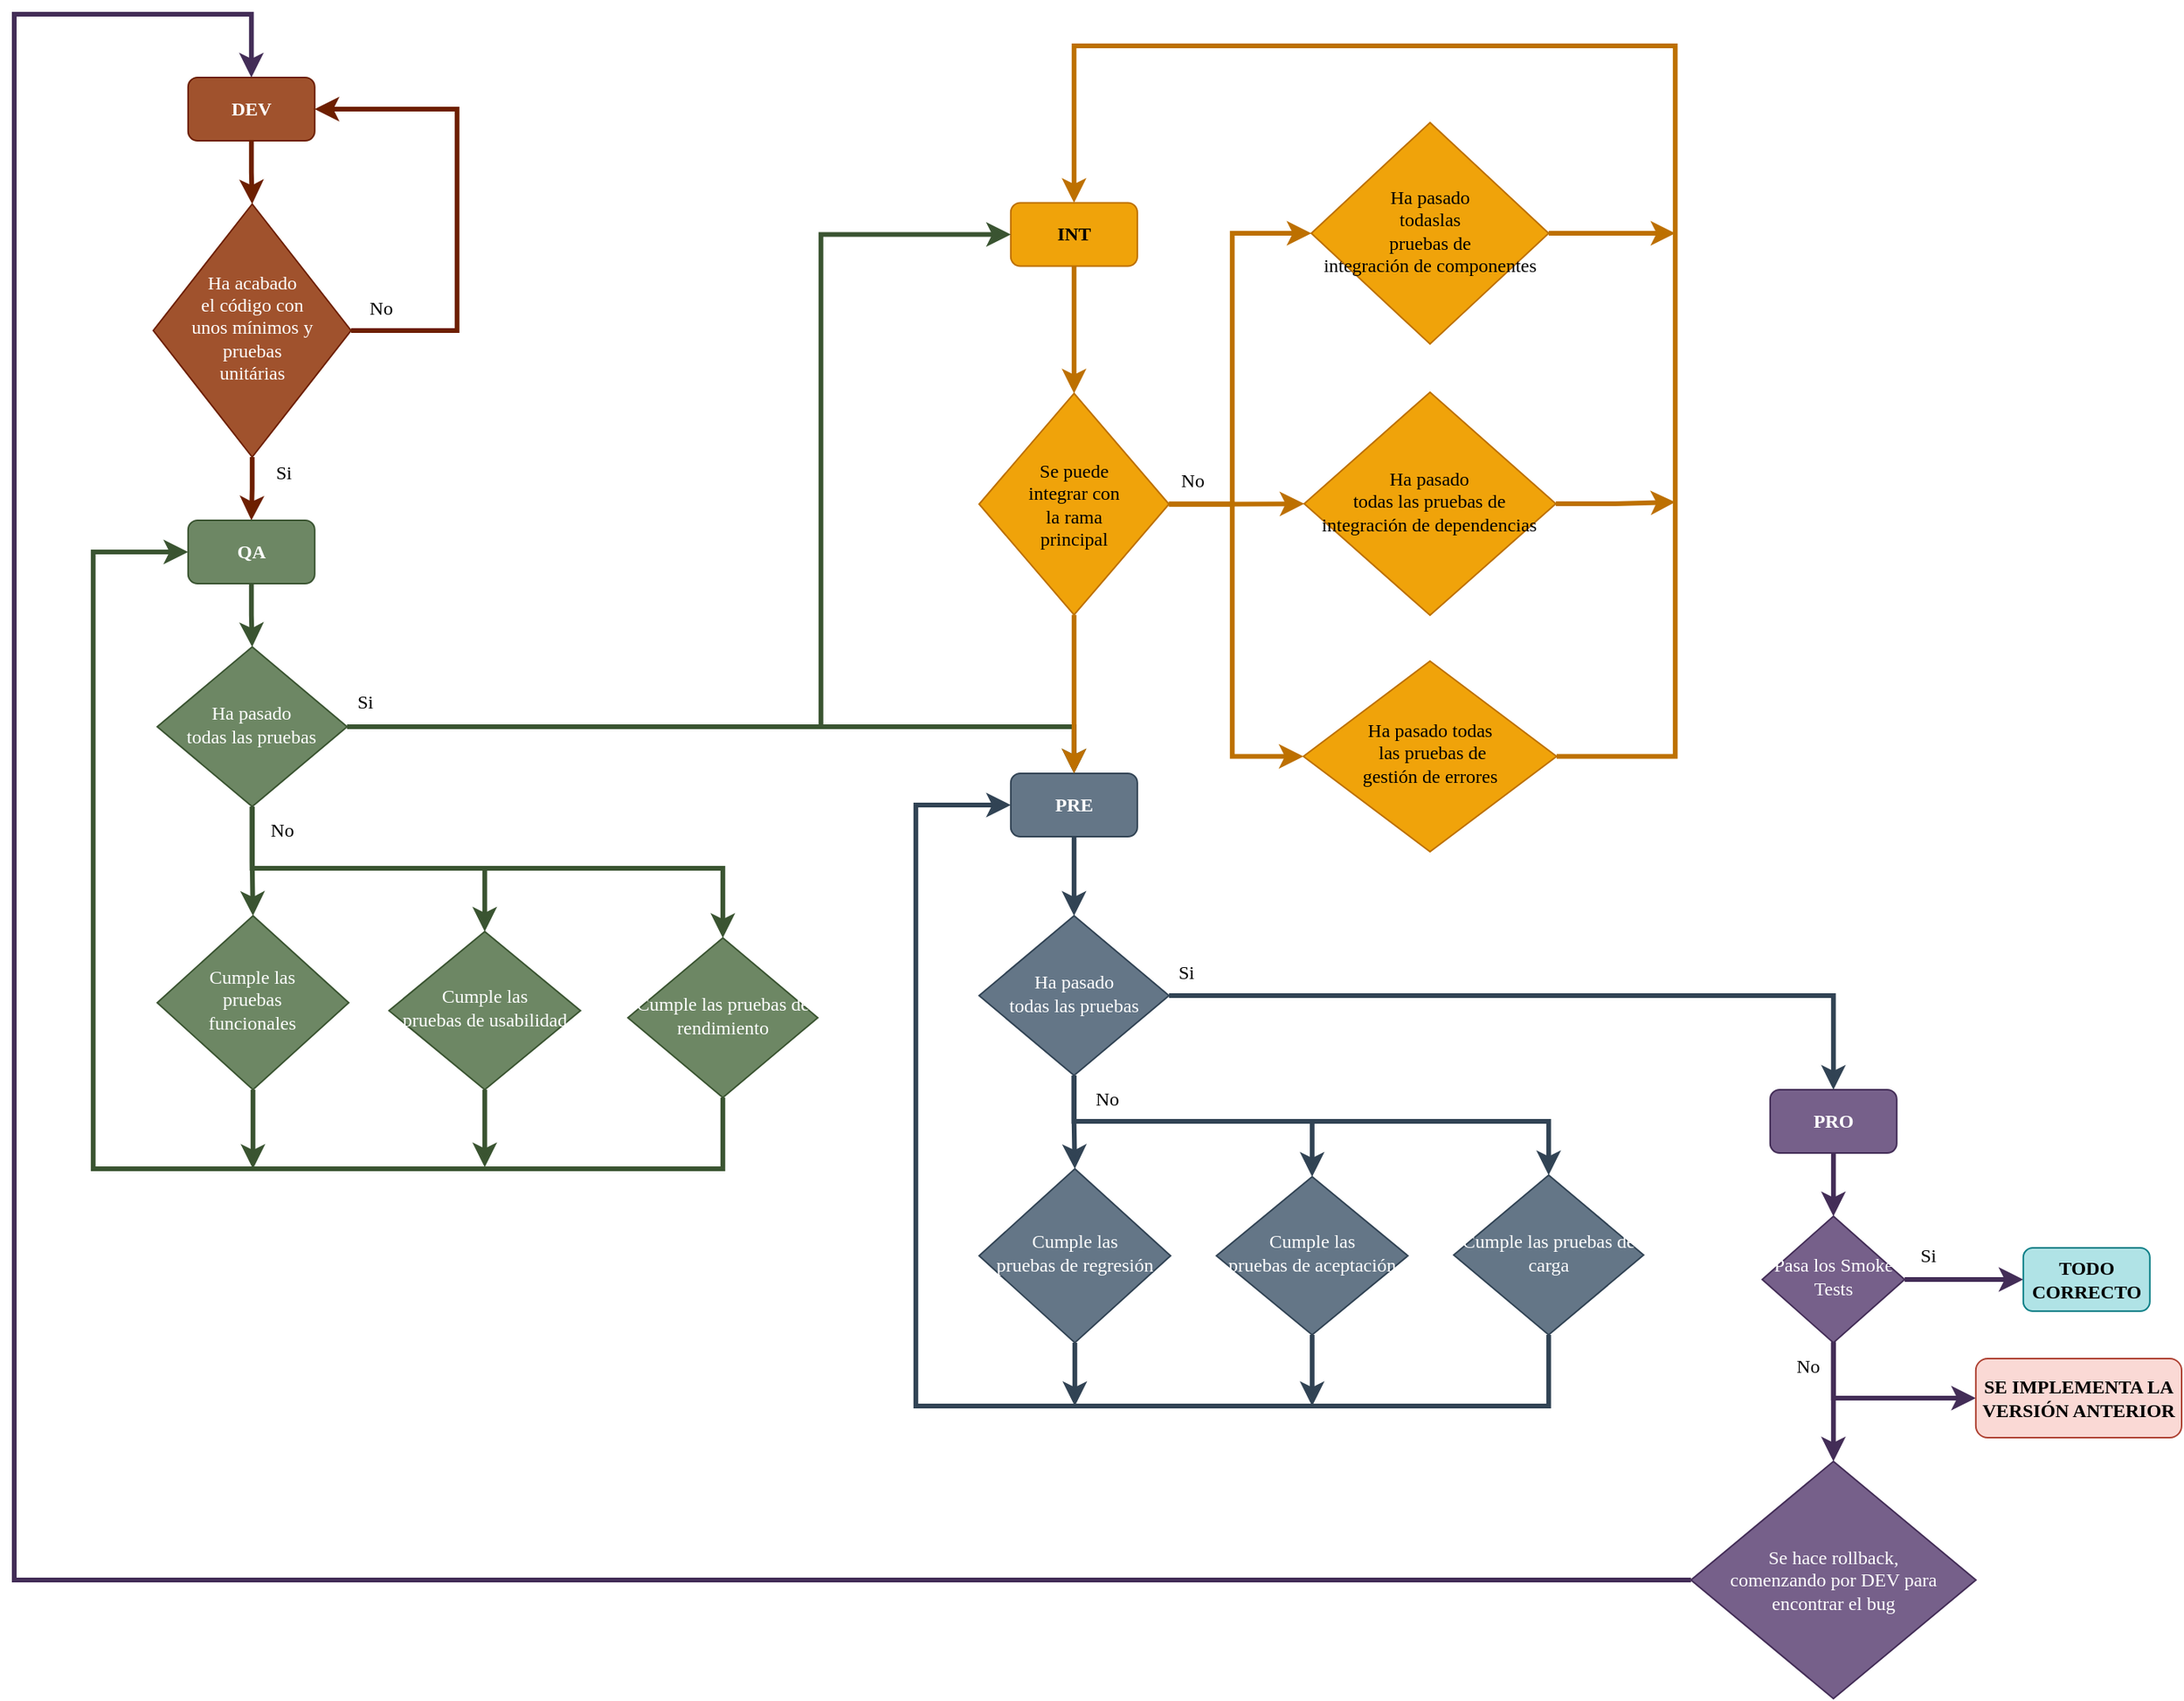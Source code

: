 <mxfile version="21.3.6" type="google">
  <diagram id="C5RBs43oDa-KdzZeNtuy" name="Page-1">
    <mxGraphModel grid="0" page="1" gridSize="10" guides="1" tooltips="1" connect="1" arrows="1" fold="1" pageScale="1" pageWidth="827" pageHeight="1169" math="0" shadow="0">
      <root>
        <mxCell id="WIyWlLk6GJQsqaUBKTNV-0" />
        <mxCell id="WIyWlLk6GJQsqaUBKTNV-1" parent="WIyWlLk6GJQsqaUBKTNV-0" />
        <mxCell id="YpWkXUMXm0eiQr8iQmNd-2" value="" style="edgeStyle=orthogonalEdgeStyle;rounded=0;orthogonalLoop=1;jettySize=auto;html=1;fontFamily=Ubuntu;fontSource=https%3A%2F%2Ffonts.googleapis.com%2Fcss%3Ffamily%3DUbuntu;fillColor=#a0522d;strokeColor=#6D1F00;strokeWidth=3;" edge="1" parent="WIyWlLk6GJQsqaUBKTNV-1" source="YpWkXUMXm0eiQr8iQmNd-0" target="YpWkXUMXm0eiQr8iQmNd-1">
          <mxGeometry relative="1" as="geometry" />
        </mxCell>
        <mxCell id="YpWkXUMXm0eiQr8iQmNd-0" value="DEV" style="rounded=1;whiteSpace=wrap;html=1;fontSize=12;glass=0;strokeWidth=1;shadow=0;fillColor=#a0522d;fontColor=#ffffff;strokeColor=#6D1F00;fontFamily=Ubuntu;fontSource=https%3A%2F%2Ffonts.googleapis.com%2Fcss%3Ffamily%3DUbuntu;fontStyle=1" vertex="1" parent="WIyWlLk6GJQsqaUBKTNV-1">
          <mxGeometry x="229.91" y="80" width="80" height="40" as="geometry" />
        </mxCell>
        <mxCell id="YpWkXUMXm0eiQr8iQmNd-3" style="edgeStyle=orthogonalEdgeStyle;rounded=0;orthogonalLoop=1;jettySize=auto;html=1;entryX=1;entryY=0.5;entryDx=0;entryDy=0;fontFamily=Ubuntu;fontSource=https%3A%2F%2Ffonts.googleapis.com%2Fcss%3Ffamily%3DUbuntu;fillColor=#a0522d;strokeColor=#6D1F00;strokeWidth=3;" edge="1" parent="WIyWlLk6GJQsqaUBKTNV-1" source="YpWkXUMXm0eiQr8iQmNd-1" target="YpWkXUMXm0eiQr8iQmNd-0">
          <mxGeometry relative="1" as="geometry">
            <Array as="points">
              <mxPoint x="399.91" y="240" />
              <mxPoint x="399.91" y="100" />
            </Array>
          </mxGeometry>
        </mxCell>
        <mxCell id="YpWkXUMXm0eiQr8iQmNd-23" value="" style="edgeStyle=orthogonalEdgeStyle;rounded=0;orthogonalLoop=1;jettySize=auto;html=1;fontFamily=Ubuntu;fontSource=https%3A%2F%2Ffonts.googleapis.com%2Fcss%3Ffamily%3DUbuntu;fillColor=#a0522d;strokeColor=#6D1F00;strokeWidth=3;" edge="1" parent="WIyWlLk6GJQsqaUBKTNV-1" source="YpWkXUMXm0eiQr8iQmNd-1" target="YpWkXUMXm0eiQr8iQmNd-5">
          <mxGeometry relative="1" as="geometry" />
        </mxCell>
        <mxCell id="YpWkXUMXm0eiQr8iQmNd-1" value="Ha acabado &lt;br&gt;el código con &lt;br&gt;unos mínimos y pruebas &lt;br&gt;unitárias" style="rhombus;whiteSpace=wrap;html=1;shadow=0;fontFamily=Ubuntu;fontSize=12;align=center;strokeWidth=1;spacing=6;spacingTop=-4;fillColor=#a0522d;fontColor=#ffffff;strokeColor=#6D1F00;fontSource=https%3A%2F%2Ffonts.googleapis.com%2Fcss%3Ffamily%3DUbuntu;" vertex="1" parent="WIyWlLk6GJQsqaUBKTNV-1">
          <mxGeometry x="207.91" y="160" width="125" height="160" as="geometry" />
        </mxCell>
        <mxCell id="YpWkXUMXm0eiQr8iQmNd-4" value="No" style="text;html=1;strokeColor=none;fillColor=none;align=center;verticalAlign=middle;whiteSpace=wrap;rounded=0;fontStyle=0;fontFamily=Ubuntu;fontSource=https%3A%2F%2Ffonts.googleapis.com%2Fcss%3Ffamily%3DUbuntu;" vertex="1" parent="WIyWlLk6GJQsqaUBKTNV-1">
          <mxGeometry x="321.91" y="211" width="60" height="30" as="geometry" />
        </mxCell>
        <mxCell id="YpWkXUMXm0eiQr8iQmNd-32" value="" style="edgeStyle=orthogonalEdgeStyle;rounded=0;orthogonalLoop=1;jettySize=auto;html=1;fontFamily=Ubuntu;fontSource=https%3A%2F%2Ffonts.googleapis.com%2Fcss%3Ffamily%3DUbuntu;fillColor=#6d8764;strokeColor=#3A5431;strokeWidth=3;" edge="1" parent="WIyWlLk6GJQsqaUBKTNV-1" source="YpWkXUMXm0eiQr8iQmNd-5" target="YpWkXUMXm0eiQr8iQmNd-31">
          <mxGeometry relative="1" as="geometry" />
        </mxCell>
        <mxCell id="YpWkXUMXm0eiQr8iQmNd-5" value="QA" style="rounded=1;whiteSpace=wrap;html=1;fontSize=12;glass=0;strokeWidth=1;shadow=0;fillColor=#6d8764;fontColor=#ffffff;strokeColor=#3A5431;fontFamily=Ubuntu;fontSource=https%3A%2F%2Ffonts.googleapis.com%2Fcss%3Ffamily%3DUbuntu;fontStyle=1" vertex="1" parent="WIyWlLk6GJQsqaUBKTNV-1">
          <mxGeometry x="229.91" y="360" width="80" height="40" as="geometry" />
        </mxCell>
        <mxCell id="YpWkXUMXm0eiQr8iQmNd-7" value="Si" style="text;html=1;strokeColor=none;fillColor=none;align=center;verticalAlign=middle;whiteSpace=wrap;rounded=0;fontStyle=0;fontFamily=Ubuntu;fontSource=https%3A%2F%2Ffonts.googleapis.com%2Fcss%3Ffamily%3DUbuntu;" vertex="1" parent="WIyWlLk6GJQsqaUBKTNV-1">
          <mxGeometry x="270.91" y="315" width="39.09" height="30" as="geometry" />
        </mxCell>
        <mxCell id="YpWkXUMXm0eiQr8iQmNd-70" value="" style="edgeStyle=orthogonalEdgeStyle;rounded=0;orthogonalLoop=1;jettySize=auto;html=1;fontFamily=Ubuntu;fontSource=https%3A%2F%2Ffonts.googleapis.com%2Fcss%3Ffamily%3DUbuntu;fillColor=#f0a30a;strokeColor=#BD7000;strokeWidth=3;" edge="1" parent="WIyWlLk6GJQsqaUBKTNV-1" source="YpWkXUMXm0eiQr8iQmNd-8" target="YpWkXUMXm0eiQr8iQmNd-69">
          <mxGeometry relative="1" as="geometry" />
        </mxCell>
        <mxCell id="YpWkXUMXm0eiQr8iQmNd-8" value="INT" style="rounded=1;whiteSpace=wrap;html=1;fontSize=12;glass=0;strokeWidth=1;shadow=0;fillColor=#f0a30a;fontColor=#000000;strokeColor=#BD7000;fontFamily=Ubuntu;fontSource=https%3A%2F%2Ffonts.googleapis.com%2Fcss%3Ffamily%3DUbuntu;fontStyle=1" vertex="1" parent="WIyWlLk6GJQsqaUBKTNV-1">
          <mxGeometry x="749.91" y="159.25" width="80" height="40" as="geometry" />
        </mxCell>
        <mxCell id="YpWkXUMXm0eiQr8iQmNd-48" value="" style="edgeStyle=orthogonalEdgeStyle;rounded=0;orthogonalLoop=1;jettySize=auto;html=1;fontFamily=Ubuntu;fontSource=https%3A%2F%2Ffonts.googleapis.com%2Fcss%3Ffamily%3DUbuntu;fillColor=#647687;strokeColor=#314354;strokeWidth=3;" edge="1" parent="WIyWlLk6GJQsqaUBKTNV-1" source="YpWkXUMXm0eiQr8iQmNd-10" target="YpWkXUMXm0eiQr8iQmNd-44">
          <mxGeometry relative="1" as="geometry" />
        </mxCell>
        <mxCell id="YpWkXUMXm0eiQr8iQmNd-10" value="PRE" style="rounded=1;whiteSpace=wrap;html=1;fontSize=12;glass=0;strokeWidth=1;shadow=0;fillColor=#647687;fontColor=#ffffff;strokeColor=#314354;fontFamily=Ubuntu;fontSource=https%3A%2F%2Ffonts.googleapis.com%2Fcss%3Ffamily%3DUbuntu;fontStyle=1" vertex="1" parent="WIyWlLk6GJQsqaUBKTNV-1">
          <mxGeometry x="749.91" y="520" width="80" height="40" as="geometry" />
        </mxCell>
        <mxCell id="YpWkXUMXm0eiQr8iQmNd-61" value="" style="edgeStyle=orthogonalEdgeStyle;rounded=0;orthogonalLoop=1;jettySize=auto;html=1;fontFamily=Ubuntu;fontSource=https%3A%2F%2Ffonts.googleapis.com%2Fcss%3Ffamily%3DUbuntu;fillColor=#76608a;strokeColor=#432D57;strokeWidth=3;" edge="1" parent="WIyWlLk6GJQsqaUBKTNV-1" source="YpWkXUMXm0eiQr8iQmNd-14" target="YpWkXUMXm0eiQr8iQmNd-57">
          <mxGeometry relative="1" as="geometry" />
        </mxCell>
        <mxCell id="YpWkXUMXm0eiQr8iQmNd-14" value="PRO" style="rounded=1;whiteSpace=wrap;html=1;fontSize=12;glass=0;strokeWidth=1;shadow=0;fillColor=#76608a;fontColor=#ffffff;strokeColor=#432D57;fontFamily=Ubuntu;fontSource=https%3A%2F%2Ffonts.googleapis.com%2Fcss%3Ffamily%3DUbuntu;fontStyle=1" vertex="1" parent="WIyWlLk6GJQsqaUBKTNV-1">
          <mxGeometry x="1229.91" y="720" width="80" height="40" as="geometry" />
        </mxCell>
        <mxCell id="YpWkXUMXm0eiQr8iQmNd-35" style="edgeStyle=orthogonalEdgeStyle;rounded=0;orthogonalLoop=1;jettySize=auto;html=1;fontFamily=Ubuntu;fontSource=https%3A%2F%2Ffonts.googleapis.com%2Fcss%3Ffamily%3DUbuntu;fillColor=#6d8764;strokeColor=#3A5431;strokeWidth=3;" edge="1" parent="WIyWlLk6GJQsqaUBKTNV-1" source="YpWkXUMXm0eiQr8iQmNd-16">
          <mxGeometry relative="1" as="geometry">
            <mxPoint x="270.91" y="770" as="targetPoint" />
          </mxGeometry>
        </mxCell>
        <mxCell id="YpWkXUMXm0eiQr8iQmNd-16" value="Cumple las &lt;br&gt;pruebas &lt;br&gt;funcionales" style="rhombus;whiteSpace=wrap;html=1;shadow=0;fontFamily=Ubuntu;fontSize=12;align=center;strokeWidth=1;spacing=6;spacingTop=-4;fillColor=#6d8764;fontColor=#ffffff;strokeColor=#3A5431;fontSource=https%3A%2F%2Ffonts.googleapis.com%2Fcss%3Ffamily%3DUbuntu;" vertex="1" parent="WIyWlLk6GJQsqaUBKTNV-1">
          <mxGeometry x="210.41" y="610" width="121" height="110" as="geometry" />
        </mxCell>
        <mxCell id="YpWkXUMXm0eiQr8iQmNd-27" style="edgeStyle=orthogonalEdgeStyle;rounded=0;orthogonalLoop=1;jettySize=auto;html=1;fontFamily=Ubuntu;fontSource=https%3A%2F%2Ffonts.googleapis.com%2Fcss%3Ffamily%3DUbuntu;fillColor=#6d8764;strokeColor=#3A5431;strokeWidth=3;" edge="1" parent="WIyWlLk6GJQsqaUBKTNV-1" source="YpWkXUMXm0eiQr8iQmNd-17">
          <mxGeometry relative="1" as="geometry">
            <mxPoint x="417.41" y="769" as="targetPoint" />
          </mxGeometry>
        </mxCell>
        <mxCell id="YpWkXUMXm0eiQr8iQmNd-17" value="Cumple las &lt;br&gt;pruebas de usabilidad" style="rhombus;whiteSpace=wrap;html=1;shadow=0;fontFamily=Ubuntu;fontSize=12;align=center;strokeWidth=1;spacing=6;spacingTop=-4;fillColor=#6d8764;fontColor=#ffffff;strokeColor=#3A5431;fontSource=https%3A%2F%2Ffonts.googleapis.com%2Fcss%3Ffamily%3DUbuntu;" vertex="1" parent="WIyWlLk6GJQsqaUBKTNV-1">
          <mxGeometry x="356.91" y="620" width="121" height="100" as="geometry" />
        </mxCell>
        <mxCell id="YpWkXUMXm0eiQr8iQmNd-34" style="edgeStyle=orthogonalEdgeStyle;rounded=0;orthogonalLoop=1;jettySize=auto;html=1;entryX=0;entryY=0.5;entryDx=0;entryDy=0;fontFamily=Ubuntu;fontSource=https%3A%2F%2Ffonts.googleapis.com%2Fcss%3Ffamily%3DUbuntu;fillColor=#6d8764;strokeColor=#3A5431;strokeWidth=3;" edge="1" parent="WIyWlLk6GJQsqaUBKTNV-1" source="YpWkXUMXm0eiQr8iQmNd-18" target="YpWkXUMXm0eiQr8iQmNd-5">
          <mxGeometry relative="1" as="geometry">
            <Array as="points">
              <mxPoint x="567.91" y="770" />
              <mxPoint x="169.91" y="770" />
              <mxPoint x="169.91" y="380" />
            </Array>
          </mxGeometry>
        </mxCell>
        <mxCell id="YpWkXUMXm0eiQr8iQmNd-18" value="Cumple las pruebas&amp;nbsp;de rendimiento" style="rhombus;whiteSpace=wrap;html=1;shadow=0;fontFamily=Ubuntu;fontSize=12;align=center;strokeWidth=1;spacing=6;spacingTop=-4;fillColor=#6d8764;fontColor=#ffffff;strokeColor=#3A5431;fontSource=https%3A%2F%2Ffonts.googleapis.com%2Fcss%3Ffamily%3DUbuntu;" vertex="1" parent="WIyWlLk6GJQsqaUBKTNV-1">
          <mxGeometry x="507.91" y="624" width="120" height="101" as="geometry" />
        </mxCell>
        <mxCell id="YpWkXUMXm0eiQr8iQmNd-28" value="No" style="text;html=1;strokeColor=none;fillColor=none;align=center;verticalAlign=middle;whiteSpace=wrap;rounded=0;fontStyle=0;fontFamily=Ubuntu;fontSource=https%3A%2F%2Ffonts.googleapis.com%2Fcss%3Ffamily%3DUbuntu;" vertex="1" parent="WIyWlLk6GJQsqaUBKTNV-1">
          <mxGeometry x="269.91" y="541" width="39" height="30" as="geometry" />
        </mxCell>
        <mxCell id="YpWkXUMXm0eiQr8iQmNd-33" value="" style="edgeStyle=orthogonalEdgeStyle;rounded=0;orthogonalLoop=1;jettySize=auto;html=1;fontFamily=Ubuntu;fontSource=https%3A%2F%2Ffonts.googleapis.com%2Fcss%3Ffamily%3DUbuntu;fillColor=#6d8764;strokeColor=#3A5431;strokeWidth=3;" edge="1" parent="WIyWlLk6GJQsqaUBKTNV-1" source="YpWkXUMXm0eiQr8iQmNd-31" target="YpWkXUMXm0eiQr8iQmNd-16">
          <mxGeometry relative="1" as="geometry" />
        </mxCell>
        <mxCell id="YpWkXUMXm0eiQr8iQmNd-36" style="edgeStyle=orthogonalEdgeStyle;rounded=0;orthogonalLoop=1;jettySize=auto;html=1;entryX=0.5;entryY=0;entryDx=0;entryDy=0;fontFamily=Ubuntu;fontSource=https%3A%2F%2Ffonts.googleapis.com%2Fcss%3Ffamily%3DUbuntu;fillColor=#6d8764;strokeColor=#3A5431;strokeWidth=3;" edge="1" parent="WIyWlLk6GJQsqaUBKTNV-1" source="YpWkXUMXm0eiQr8iQmNd-31" target="YpWkXUMXm0eiQr8iQmNd-17">
          <mxGeometry relative="1" as="geometry">
            <Array as="points">
              <mxPoint x="270.91" y="580" />
              <mxPoint x="417.91" y="580" />
            </Array>
          </mxGeometry>
        </mxCell>
        <mxCell id="YpWkXUMXm0eiQr8iQmNd-37" style="edgeStyle=orthogonalEdgeStyle;rounded=0;orthogonalLoop=1;jettySize=auto;html=1;entryX=0.5;entryY=0;entryDx=0;entryDy=0;fontFamily=Ubuntu;fontSource=https%3A%2F%2Ffonts.googleapis.com%2Fcss%3Ffamily%3DUbuntu;fillColor=#6d8764;strokeColor=#3A5431;strokeWidth=3;" edge="1" parent="WIyWlLk6GJQsqaUBKTNV-1" source="YpWkXUMXm0eiQr8iQmNd-31" target="YpWkXUMXm0eiQr8iQmNd-18">
          <mxGeometry relative="1" as="geometry">
            <Array as="points">
              <mxPoint x="270.91" y="580" />
              <mxPoint x="567.91" y="580" />
            </Array>
          </mxGeometry>
        </mxCell>
        <mxCell id="YpWkXUMXm0eiQr8iQmNd-39" style="edgeStyle=orthogonalEdgeStyle;rounded=0;orthogonalLoop=1;jettySize=auto;html=1;entryX=0;entryY=0.5;entryDx=0;entryDy=0;fontFamily=Ubuntu;fontSource=https%3A%2F%2Ffonts.googleapis.com%2Fcss%3Ffamily%3DUbuntu;fillColor=#6d8764;strokeColor=#3A5431;strokeWidth=3;" edge="1" parent="WIyWlLk6GJQsqaUBKTNV-1" source="YpWkXUMXm0eiQr8iQmNd-31" target="YpWkXUMXm0eiQr8iQmNd-8">
          <mxGeometry relative="1" as="geometry">
            <Array as="points">
              <mxPoint x="629.91" y="491" />
              <mxPoint x="629.91" y="179" />
            </Array>
          </mxGeometry>
        </mxCell>
        <mxCell id="YpWkXUMXm0eiQr8iQmNd-49" style="edgeStyle=orthogonalEdgeStyle;rounded=0;orthogonalLoop=1;jettySize=auto;html=1;entryX=0.5;entryY=0;entryDx=0;entryDy=0;fontFamily=Ubuntu;fontSource=https%3A%2F%2Ffonts.googleapis.com%2Fcss%3Ffamily%3DUbuntu;fillColor=#6d8764;strokeColor=#3A5431;strokeWidth=3;" edge="1" parent="WIyWlLk6GJQsqaUBKTNV-1" source="YpWkXUMXm0eiQr8iQmNd-31" target="YpWkXUMXm0eiQr8iQmNd-10">
          <mxGeometry relative="1" as="geometry" />
        </mxCell>
        <mxCell id="YpWkXUMXm0eiQr8iQmNd-31" value="Ha pasado &lt;br&gt;todas las pruebas" style="rhombus;whiteSpace=wrap;html=1;shadow=0;fontFamily=Ubuntu;fontSize=12;align=center;strokeWidth=1;spacing=6;spacingTop=-4;fillColor=#6d8764;fontColor=#ffffff;strokeColor=#3A5431;fontSource=https%3A%2F%2Ffonts.googleapis.com%2Fcss%3Ffamily%3DUbuntu;" vertex="1" parent="WIyWlLk6GJQsqaUBKTNV-1">
          <mxGeometry x="210.41" y="440" width="120" height="101" as="geometry" />
        </mxCell>
        <mxCell id="YpWkXUMXm0eiQr8iQmNd-40" value="Si" style="text;html=1;strokeColor=none;fillColor=none;align=center;verticalAlign=middle;whiteSpace=wrap;rounded=0;fontStyle=0;fontFamily=Ubuntu;fontSource=https%3A%2F%2Ffonts.googleapis.com%2Fcss%3Ffamily%3DUbuntu;" vertex="1" parent="WIyWlLk6GJQsqaUBKTNV-1">
          <mxGeometry x="311.91" y="460" width="60" height="30" as="geometry" />
        </mxCell>
        <mxCell id="YpWkXUMXm0eiQr8iQmNd-51" style="edgeStyle=orthogonalEdgeStyle;rounded=0;orthogonalLoop=1;jettySize=auto;html=1;fontFamily=Ubuntu;fontSource=https%3A%2F%2Ffonts.googleapis.com%2Fcss%3Ffamily%3DUbuntu;fillColor=#647687;strokeColor=#314354;strokeWidth=3;" edge="1" parent="WIyWlLk6GJQsqaUBKTNV-1" source="YpWkXUMXm0eiQr8iQmNd-41">
          <mxGeometry relative="1" as="geometry">
            <mxPoint x="790.41" y="920" as="targetPoint" />
          </mxGeometry>
        </mxCell>
        <mxCell id="YpWkXUMXm0eiQr8iQmNd-41" value="Cumple las &lt;br&gt;pruebas de regresión" style="rhombus;whiteSpace=wrap;html=1;shadow=0;fontFamily=Ubuntu;fontSize=12;align=center;strokeWidth=1;spacing=6;spacingTop=-4;fillColor=#647687;fontColor=#ffffff;strokeColor=#314354;fontSource=https%3A%2F%2Ffonts.googleapis.com%2Fcss%3Ffamily%3DUbuntu;" vertex="1" parent="WIyWlLk6GJQsqaUBKTNV-1">
          <mxGeometry x="729.91" y="770" width="121" height="110" as="geometry" />
        </mxCell>
        <mxCell id="YpWkXUMXm0eiQr8iQmNd-52" style="edgeStyle=orthogonalEdgeStyle;rounded=0;orthogonalLoop=1;jettySize=auto;html=1;fontFamily=Ubuntu;fontSource=https%3A%2F%2Ffonts.googleapis.com%2Fcss%3Ffamily%3DUbuntu;fillColor=#647687;strokeColor=#314354;strokeWidth=3;" edge="1" parent="WIyWlLk6GJQsqaUBKTNV-1" source="YpWkXUMXm0eiQr8iQmNd-42">
          <mxGeometry relative="1" as="geometry">
            <mxPoint x="940.41" y="920" as="targetPoint" />
          </mxGeometry>
        </mxCell>
        <mxCell id="YpWkXUMXm0eiQr8iQmNd-42" value="Cumple las &lt;br&gt;pruebas de aceptación" style="rhombus;whiteSpace=wrap;html=1;shadow=0;fontFamily=Ubuntu;fontSize=12;align=center;strokeWidth=1;spacing=6;spacingTop=-4;fillColor=#647687;fontColor=#ffffff;strokeColor=#314354;fontSource=https%3A%2F%2Ffonts.googleapis.com%2Fcss%3Ffamily%3DUbuntu;" vertex="1" parent="WIyWlLk6GJQsqaUBKTNV-1">
          <mxGeometry x="879.91" y="775" width="121" height="100" as="geometry" />
        </mxCell>
        <mxCell id="YpWkXUMXm0eiQr8iQmNd-50" style="edgeStyle=orthogonalEdgeStyle;rounded=0;orthogonalLoop=1;jettySize=auto;html=1;entryX=0;entryY=0.5;entryDx=0;entryDy=0;fontFamily=Ubuntu;fontSource=https%3A%2F%2Ffonts.googleapis.com%2Fcss%3Ffamily%3DUbuntu;fillColor=#647687;strokeColor=#314354;strokeWidth=3;" edge="1" parent="WIyWlLk6GJQsqaUBKTNV-1" source="YpWkXUMXm0eiQr8iQmNd-43" target="YpWkXUMXm0eiQr8iQmNd-10">
          <mxGeometry relative="1" as="geometry">
            <Array as="points">
              <mxPoint x="1089.91" y="920" />
              <mxPoint x="689.91" y="920" />
              <mxPoint x="689.91" y="540" />
            </Array>
          </mxGeometry>
        </mxCell>
        <mxCell id="YpWkXUMXm0eiQr8iQmNd-43" value="Cumple las pruebas&amp;nbsp;de &lt;br&gt;carga" style="rhombus;whiteSpace=wrap;html=1;shadow=0;fontFamily=Ubuntu;fontSize=12;align=center;strokeWidth=1;spacing=6;spacingTop=-4;fillColor=#647687;fontColor=#ffffff;strokeColor=#314354;fontSource=https%3A%2F%2Ffonts.googleapis.com%2Fcss%3Ffamily%3DUbuntu;" vertex="1" parent="WIyWlLk6GJQsqaUBKTNV-1">
          <mxGeometry x="1029.91" y="774" width="120" height="101" as="geometry" />
        </mxCell>
        <mxCell id="YpWkXUMXm0eiQr8iQmNd-45" value="" style="edgeStyle=orthogonalEdgeStyle;rounded=0;orthogonalLoop=1;jettySize=auto;html=1;fontFamily=Ubuntu;fontSource=https%3A%2F%2Ffonts.googleapis.com%2Fcss%3Ffamily%3DUbuntu;fillColor=#647687;strokeColor=#314354;strokeWidth=3;" edge="1" parent="WIyWlLk6GJQsqaUBKTNV-1" source="YpWkXUMXm0eiQr8iQmNd-44" target="YpWkXUMXm0eiQr8iQmNd-41">
          <mxGeometry relative="1" as="geometry" />
        </mxCell>
        <mxCell id="YpWkXUMXm0eiQr8iQmNd-46" style="edgeStyle=orthogonalEdgeStyle;rounded=0;orthogonalLoop=1;jettySize=auto;html=1;entryX=0.5;entryY=0;entryDx=0;entryDy=0;fontFamily=Ubuntu;fontSource=https%3A%2F%2Ffonts.googleapis.com%2Fcss%3Ffamily%3DUbuntu;fillColor=#647687;strokeColor=#314354;strokeWidth=3;" edge="1" parent="WIyWlLk6GJQsqaUBKTNV-1" source="YpWkXUMXm0eiQr8iQmNd-44" target="YpWkXUMXm0eiQr8iQmNd-42">
          <mxGeometry relative="1" as="geometry">
            <Array as="points">
              <mxPoint x="789.91" y="740" />
              <mxPoint x="940.91" y="740" />
            </Array>
          </mxGeometry>
        </mxCell>
        <mxCell id="YpWkXUMXm0eiQr8iQmNd-47" style="edgeStyle=orthogonalEdgeStyle;rounded=0;orthogonalLoop=1;jettySize=auto;html=1;entryX=0.5;entryY=0;entryDx=0;entryDy=0;fontFamily=Ubuntu;fontSource=https%3A%2F%2Ffonts.googleapis.com%2Fcss%3Ffamily%3DUbuntu;fillColor=#647687;strokeColor=#314354;strokeWidth=3;" edge="1" parent="WIyWlLk6GJQsqaUBKTNV-1" source="YpWkXUMXm0eiQr8iQmNd-44" target="YpWkXUMXm0eiQr8iQmNd-43">
          <mxGeometry relative="1" as="geometry">
            <Array as="points">
              <mxPoint x="789.91" y="740" />
              <mxPoint x="1089.91" y="740" />
            </Array>
          </mxGeometry>
        </mxCell>
        <mxCell id="YpWkXUMXm0eiQr8iQmNd-56" style="edgeStyle=orthogonalEdgeStyle;rounded=0;orthogonalLoop=1;jettySize=auto;html=1;entryX=0.5;entryY=0;entryDx=0;entryDy=0;fontFamily=Ubuntu;fontSource=https%3A%2F%2Ffonts.googleapis.com%2Fcss%3Ffamily%3DUbuntu;fillColor=#647687;strokeColor=#314354;strokeWidth=3;" edge="1" parent="WIyWlLk6GJQsqaUBKTNV-1" source="YpWkXUMXm0eiQr8iQmNd-44" target="YpWkXUMXm0eiQr8iQmNd-14">
          <mxGeometry relative="1" as="geometry">
            <mxPoint x="1139.91" y="580" as="targetPoint" />
          </mxGeometry>
        </mxCell>
        <mxCell id="YpWkXUMXm0eiQr8iQmNd-44" value="Ha pasado &lt;br&gt;todas las pruebas" style="rhombus;whiteSpace=wrap;html=1;shadow=0;fontFamily=Ubuntu;fontSize=12;align=center;strokeWidth=1;spacing=6;spacingTop=-4;fillColor=#647687;fontColor=#ffffff;strokeColor=#314354;fontSource=https%3A%2F%2Ffonts.googleapis.com%2Fcss%3Ffamily%3DUbuntu;" vertex="1" parent="WIyWlLk6GJQsqaUBKTNV-1">
          <mxGeometry x="729.91" y="610" width="120" height="101" as="geometry" />
        </mxCell>
        <mxCell id="YpWkXUMXm0eiQr8iQmNd-53" value="Si" style="text;html=1;strokeColor=none;fillColor=none;align=center;verticalAlign=middle;whiteSpace=wrap;rounded=0;fontStyle=0;fontFamily=Ubuntu;fontSource=https%3A%2F%2Ffonts.googleapis.com%2Fcss%3Ffamily%3DUbuntu;" vertex="1" parent="WIyWlLk6GJQsqaUBKTNV-1">
          <mxGeometry x="830.91" y="631" width="60" height="30" as="geometry" />
        </mxCell>
        <mxCell id="YpWkXUMXm0eiQr8iQmNd-54" value="No" style="text;html=1;strokeColor=none;fillColor=none;align=center;verticalAlign=middle;whiteSpace=wrap;rounded=0;fontStyle=0;fontFamily=Ubuntu;fontSource=https%3A%2F%2Ffonts.googleapis.com%2Fcss%3Ffamily%3DUbuntu;" vertex="1" parent="WIyWlLk6GJQsqaUBKTNV-1">
          <mxGeometry x="780.91" y="711" width="60" height="30" as="geometry" />
        </mxCell>
        <mxCell id="YpWkXUMXm0eiQr8iQmNd-59" style="edgeStyle=orthogonalEdgeStyle;rounded=0;orthogonalLoop=1;jettySize=auto;html=1;entryX=0;entryY=0.5;entryDx=0;entryDy=0;fontFamily=Ubuntu;fontSource=https%3A%2F%2Ffonts.googleapis.com%2Fcss%3Ffamily%3DUbuntu;fillColor=#76608a;strokeColor=#432D57;strokeWidth=3;" edge="1" parent="WIyWlLk6GJQsqaUBKTNV-1" source="YpWkXUMXm0eiQr8iQmNd-57" target="YpWkXUMXm0eiQr8iQmNd-58">
          <mxGeometry relative="1" as="geometry" />
        </mxCell>
        <mxCell id="YpWkXUMXm0eiQr8iQmNd-81" value="" style="edgeStyle=orthogonalEdgeStyle;rounded=0;orthogonalLoop=1;jettySize=auto;html=1;entryX=0;entryY=0.5;entryDx=0;entryDy=0;fontFamily=Ubuntu;fontSource=https%3A%2F%2Ffonts.googleapis.com%2Fcss%3Ffamily%3DUbuntu;fillColor=#76608a;strokeColor=#432D57;strokeWidth=3;" edge="1" parent="WIyWlLk6GJQsqaUBKTNV-1" target="YpWkXUMXm0eiQr8iQmNd-80">
          <mxGeometry relative="1" as="geometry">
            <mxPoint x="1269.909" y="859.999" as="sourcePoint" />
            <Array as="points">
              <mxPoint x="1270" y="915" />
            </Array>
          </mxGeometry>
        </mxCell>
        <mxCell id="YpWkXUMXm0eiQr8iQmNd-84" style="edgeStyle=orthogonalEdgeStyle;rounded=0;orthogonalLoop=1;jettySize=auto;html=1;entryX=0.5;entryY=0;entryDx=0;entryDy=0;fontFamily=Ubuntu;fontSource=https%3A%2F%2Ffonts.googleapis.com%2Fcss%3Ffamily%3DUbuntu;fillColor=#76608a;strokeColor=#432D57;strokeWidth=3;" edge="1" parent="WIyWlLk6GJQsqaUBKTNV-1" source="YpWkXUMXm0eiQr8iQmNd-57" target="YpWkXUMXm0eiQr8iQmNd-83">
          <mxGeometry relative="1" as="geometry" />
        </mxCell>
        <mxCell id="YpWkXUMXm0eiQr8iQmNd-57" value="Pasa los Smoke Tests" style="rhombus;whiteSpace=wrap;html=1;shadow=0;fontFamily=Ubuntu;fontSize=12;align=center;strokeWidth=1;spacing=6;spacingTop=-4;fillColor=#76608a;fontColor=#ffffff;strokeColor=#432D57;fontSource=https%3A%2F%2Ffonts.googleapis.com%2Fcss%3Ffamily%3DUbuntu;" vertex="1" parent="WIyWlLk6GJQsqaUBKTNV-1">
          <mxGeometry x="1224.91" y="800" width="90" height="80" as="geometry" />
        </mxCell>
        <mxCell id="YpWkXUMXm0eiQr8iQmNd-58" value="TODO CORRECTO" style="rounded=1;whiteSpace=wrap;html=1;fontSize=12;glass=0;strokeWidth=1;shadow=0;fillColor=#b0e3e6;strokeColor=#0e8088;fontColor=#000000;fontFamily=Ubuntu;fontSource=https%3A%2F%2Ffonts.googleapis.com%2Fcss%3Ffamily%3DUbuntu;fontStyle=1" vertex="1" parent="WIyWlLk6GJQsqaUBKTNV-1">
          <mxGeometry x="1389.91" y="820" width="80" height="40" as="geometry" />
        </mxCell>
        <mxCell id="YpWkXUMXm0eiQr8iQmNd-62" value="No" style="text;html=1;strokeColor=none;fillColor=none;align=center;verticalAlign=middle;whiteSpace=wrap;rounded=0;fontFamily=Ubuntu;fontSource=https%3A%2F%2Ffonts.googleapis.com%2Fcss%3Ffamily%3DUbuntu;" vertex="1" parent="WIyWlLk6GJQsqaUBKTNV-1">
          <mxGeometry x="1223.91" y="880" width="60" height="30" as="geometry" />
        </mxCell>
        <mxCell id="YpWkXUMXm0eiQr8iQmNd-63" value="Si" style="text;html=1;strokeColor=none;fillColor=none;align=center;verticalAlign=middle;whiteSpace=wrap;rounded=0;fontFamily=Ubuntu;fontSource=https%3A%2F%2Ffonts.googleapis.com%2Fcss%3Ffamily%3DUbuntu;" vertex="1" parent="WIyWlLk6GJQsqaUBKTNV-1">
          <mxGeometry x="1299.91" y="810" width="60" height="30" as="geometry" />
        </mxCell>
        <mxCell id="YpWkXUMXm0eiQr8iQmNd-76" style="edgeStyle=orthogonalEdgeStyle;rounded=0;orthogonalLoop=1;jettySize=auto;html=1;fontFamily=Ubuntu;fontSource=https%3A%2F%2Ffonts.googleapis.com%2Fcss%3Ffamily%3DUbuntu;fillColor=#f0a30a;strokeColor=#BD7000;strokeWidth=3;" edge="1" parent="WIyWlLk6GJQsqaUBKTNV-1" source="YpWkXUMXm0eiQr8iQmNd-64">
          <mxGeometry relative="1" as="geometry">
            <mxPoint x="1169.91" y="178.5" as="targetPoint" />
          </mxGeometry>
        </mxCell>
        <mxCell id="YpWkXUMXm0eiQr8iQmNd-64" value="Ha pasado &lt;br&gt;todaslas &lt;br&gt;pruebas de &lt;br&gt;integración de componentes" style="rhombus;whiteSpace=wrap;html=1;shadow=0;fontFamily=Ubuntu;fontSize=12;align=center;strokeWidth=1;spacing=6;spacingTop=-4;fillColor=#f0a30a;fontColor=#000000;strokeColor=#BD7000;fontSource=https%3A%2F%2Ffonts.googleapis.com%2Fcss%3Ffamily%3DUbuntu;" vertex="1" parent="WIyWlLk6GJQsqaUBKTNV-1">
          <mxGeometry x="939.91" y="108.5" width="150" height="140" as="geometry" />
        </mxCell>
        <mxCell id="YpWkXUMXm0eiQr8iQmNd-77" style="edgeStyle=orthogonalEdgeStyle;rounded=0;orthogonalLoop=1;jettySize=auto;html=1;fontFamily=Ubuntu;fontSource=https%3A%2F%2Ffonts.googleapis.com%2Fcss%3Ffamily%3DUbuntu;fillColor=#f0a30a;strokeColor=#BD7000;strokeWidth=3;" edge="1" parent="WIyWlLk6GJQsqaUBKTNV-1" source="YpWkXUMXm0eiQr8iQmNd-65">
          <mxGeometry relative="1" as="geometry">
            <mxPoint x="1169.91" y="348.5" as="targetPoint" />
          </mxGeometry>
        </mxCell>
        <mxCell id="YpWkXUMXm0eiQr8iQmNd-65" value="Ha pasado &lt;br&gt;todas las pruebas de integración de dependencias" style="rhombus;whiteSpace=wrap;html=1;shadow=0;fontFamily=Ubuntu;fontSize=12;align=center;strokeWidth=1;spacing=6;spacingTop=-4;fillColor=#f0a30a;fontColor=#000000;strokeColor=#BD7000;fontSource=https%3A%2F%2Ffonts.googleapis.com%2Fcss%3Ffamily%3DUbuntu;" vertex="1" parent="WIyWlLk6GJQsqaUBKTNV-1">
          <mxGeometry x="935.41" y="279" width="159" height="141" as="geometry" />
        </mxCell>
        <mxCell id="YpWkXUMXm0eiQr8iQmNd-75" style="edgeStyle=orthogonalEdgeStyle;rounded=0;orthogonalLoop=1;jettySize=auto;html=1;entryX=0.5;entryY=0;entryDx=0;entryDy=0;fontFamily=Ubuntu;fontSource=https%3A%2F%2Ffonts.googleapis.com%2Fcss%3Ffamily%3DUbuntu;fillColor=#f0a30a;strokeColor=#BD7000;strokeWidth=3;" edge="1" parent="WIyWlLk6GJQsqaUBKTNV-1" source="YpWkXUMXm0eiQr8iQmNd-66" target="YpWkXUMXm0eiQr8iQmNd-8">
          <mxGeometry relative="1" as="geometry">
            <Array as="points">
              <mxPoint x="1169.91" y="509" />
              <mxPoint x="1169.91" y="60" />
              <mxPoint x="789.91" y="60" />
            </Array>
          </mxGeometry>
        </mxCell>
        <mxCell id="YpWkXUMXm0eiQr8iQmNd-66" value="Ha pasado todas&lt;br&gt;&amp;nbsp;las pruebas de &lt;br&gt;gestión de errores" style="rhombus;whiteSpace=wrap;html=1;shadow=0;fontFamily=Ubuntu;fontSize=12;align=center;strokeWidth=1;spacing=6;spacingTop=-4;fillColor=#f0a30a;fontColor=#000000;strokeColor=#BD7000;fontSource=https%3A%2F%2Ffonts.googleapis.com%2Fcss%3Ffamily%3DUbuntu;" vertex="1" parent="WIyWlLk6GJQsqaUBKTNV-1">
          <mxGeometry x="934.91" y="449" width="160" height="120.5" as="geometry" />
        </mxCell>
        <mxCell id="YpWkXUMXm0eiQr8iQmNd-71" value="" style="edgeStyle=orthogonalEdgeStyle;rounded=0;orthogonalLoop=1;jettySize=auto;html=1;fontFamily=Ubuntu;fontSource=https%3A%2F%2Ffonts.googleapis.com%2Fcss%3Ffamily%3DUbuntu;fillColor=#f0a30a;strokeColor=#BD7000;strokeWidth=3;" edge="1" parent="WIyWlLk6GJQsqaUBKTNV-1" source="YpWkXUMXm0eiQr8iQmNd-69" target="YpWkXUMXm0eiQr8iQmNd-10">
          <mxGeometry relative="1" as="geometry" />
        </mxCell>
        <mxCell id="YpWkXUMXm0eiQr8iQmNd-73" style="edgeStyle=orthogonalEdgeStyle;rounded=0;orthogonalLoop=1;jettySize=auto;html=1;entryX=0;entryY=0.5;entryDx=0;entryDy=0;fontFamily=Ubuntu;fontSource=https%3A%2F%2Ffonts.googleapis.com%2Fcss%3Ffamily%3DUbuntu;fillColor=#f0a30a;strokeColor=#BD7000;strokeWidth=3;" edge="1" parent="WIyWlLk6GJQsqaUBKTNV-1" source="YpWkXUMXm0eiQr8iQmNd-69" target="YpWkXUMXm0eiQr8iQmNd-64">
          <mxGeometry relative="1" as="geometry">
            <Array as="points">
              <mxPoint x="889.91" y="350" />
              <mxPoint x="889.91" y="179" />
            </Array>
          </mxGeometry>
        </mxCell>
        <mxCell id="YpWkXUMXm0eiQr8iQmNd-74" style="edgeStyle=orthogonalEdgeStyle;rounded=0;orthogonalLoop=1;jettySize=auto;html=1;entryX=0;entryY=0.5;entryDx=0;entryDy=0;fontFamily=Ubuntu;fontSource=https%3A%2F%2Ffonts.googleapis.com%2Fcss%3Ffamily%3DUbuntu;fillColor=#f0a30a;strokeColor=#BD7000;strokeWidth=3;" edge="1" parent="WIyWlLk6GJQsqaUBKTNV-1" source="YpWkXUMXm0eiQr8iQmNd-69" target="YpWkXUMXm0eiQr8iQmNd-66">
          <mxGeometry relative="1" as="geometry">
            <Array as="points">
              <mxPoint x="889.91" y="350" />
              <mxPoint x="889.91" y="509" />
            </Array>
          </mxGeometry>
        </mxCell>
        <mxCell id="YpWkXUMXm0eiQr8iQmNd-78" style="edgeStyle=orthogonalEdgeStyle;rounded=0;orthogonalLoop=1;jettySize=auto;html=1;entryX=0;entryY=0.5;entryDx=0;entryDy=0;fontFamily=Ubuntu;fontSource=https%3A%2F%2Ffonts.googleapis.com%2Fcss%3Ffamily%3DUbuntu;fillColor=#f0a30a;strokeColor=#BD7000;strokeWidth=3;" edge="1" parent="WIyWlLk6GJQsqaUBKTNV-1" source="YpWkXUMXm0eiQr8iQmNd-69" target="YpWkXUMXm0eiQr8iQmNd-65">
          <mxGeometry relative="1" as="geometry" />
        </mxCell>
        <mxCell id="YpWkXUMXm0eiQr8iQmNd-69" value="Se puede &lt;br&gt;integrar con &lt;br&gt;la rama &lt;br&gt;principal" style="rhombus;whiteSpace=wrap;html=1;fillColor=#f0a30a;fontColor=#000000;strokeColor=#BD7000;fontFamily=Ubuntu;fontSource=https%3A%2F%2Ffonts.googleapis.com%2Fcss%3Ffamily%3DUbuntu;" vertex="1" parent="WIyWlLk6GJQsqaUBKTNV-1">
          <mxGeometry x="729.91" y="279.75" width="120" height="140" as="geometry" />
        </mxCell>
        <mxCell id="YpWkXUMXm0eiQr8iQmNd-79" value="No" style="text;html=1;strokeColor=none;fillColor=none;align=center;verticalAlign=middle;whiteSpace=wrap;rounded=0;fontStyle=0;fontFamily=Ubuntu;fontSource=https%3A%2F%2Ffonts.googleapis.com%2Fcss%3Ffamily%3DUbuntu;" vertex="1" parent="WIyWlLk6GJQsqaUBKTNV-1">
          <mxGeometry x="834.91" y="320" width="60" height="30" as="geometry" />
        </mxCell>
        <mxCell id="YpWkXUMXm0eiQr8iQmNd-80" value="SE IMPLEMENTA LA VERSIÓN ANTERIOR" style="rounded=1;whiteSpace=wrap;html=1;fontSize=12;glass=0;strokeWidth=1;shadow=0;fillColor=#fad9d5;strokeColor=#ae4132;fontColor=#000000;fontFamily=Ubuntu;fontSource=https%3A%2F%2Ffonts.googleapis.com%2Fcss%3Ffamily%3DUbuntu;fontStyle=1" vertex="1" parent="WIyWlLk6GJQsqaUBKTNV-1">
          <mxGeometry x="1359.91" y="890" width="130.09" height="50" as="geometry" />
        </mxCell>
        <mxCell id="YpWkXUMXm0eiQr8iQmNd-85" style="edgeStyle=orthogonalEdgeStyle;rounded=0;orthogonalLoop=1;jettySize=auto;html=1;entryX=0.5;entryY=0;entryDx=0;entryDy=0;exitX=0;exitY=0.5;exitDx=0;exitDy=0;fontFamily=Ubuntu;fontSource=https%3A%2F%2Ffonts.googleapis.com%2Fcss%3Ffamily%3DUbuntu;fillColor=#76608a;strokeColor=#432D57;strokeWidth=3;" edge="1" parent="WIyWlLk6GJQsqaUBKTNV-1" source="YpWkXUMXm0eiQr8iQmNd-83" target="YpWkXUMXm0eiQr8iQmNd-0">
          <mxGeometry relative="1" as="geometry">
            <Array as="points">
              <mxPoint x="120" y="1030" />
              <mxPoint x="120" y="40" />
              <mxPoint x="270" y="40" />
            </Array>
          </mxGeometry>
        </mxCell>
        <mxCell id="YpWkXUMXm0eiQr8iQmNd-83" value="Se hace rollback, &lt;br&gt;comenzando por DEV para encontrar el bug" style="rhombus;whiteSpace=wrap;html=1;fillColor=#76608a;fontColor=#ffffff;strokeColor=#432D57;fontFamily=Ubuntu;fontSource=https%3A%2F%2Ffonts.googleapis.com%2Fcss%3Ffamily%3DUbuntu;" vertex="1" parent="WIyWlLk6GJQsqaUBKTNV-1">
          <mxGeometry x="1179.86" y="955" width="180.09" height="150" as="geometry" />
        </mxCell>
      </root>
    </mxGraphModel>
  </diagram>
</mxfile>
